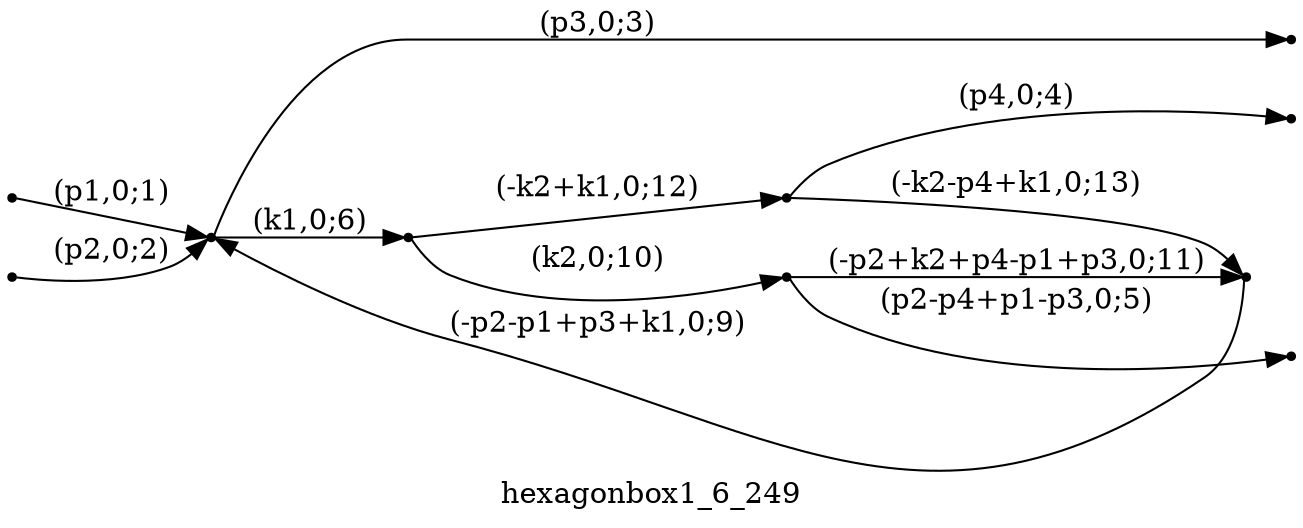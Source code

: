 digraph hexagonbox1_6_249 {
  label="hexagonbox1_6_249";
  rankdir="LR";
  subgraph edges {
    -1 -> 2 [label="(p1,0;1)"];
    -2 -> 2 [label="(p2,0;2)"];
    2 -> -3 [label="(p3,0;3)"];
    5 -> -4 [label="(p4,0;4)"];
    1 -> -5 [label="(p2-p4+p1-p3,0;5)"];
    2 -> 3 [label="(k1,0;6)"];
    4 -> 2 [label="(-p2-p1+p3+k1,0;9)"];
    3 -> 1 [label="(k2,0;10)"];
    1 -> 4 [label="(-p2+k2+p4-p1+p3,0;11)"];
    3 -> 5 [label="(-k2+k1,0;12)"];
    5 -> 4 [label="(-k2-p4+k1,0;13)"];
  }
  subgraph incoming { rank="source"; -1; -2; }
  subgraph outgoing { rank="sink"; -3; -4; -5; }
-5 [shape=point];
-4 [shape=point];
-3 [shape=point];
-2 [shape=point];
-1 [shape=point];
1 [shape=point];
2 [shape=point];
3 [shape=point];
4 [shape=point];
5 [shape=point];
}

